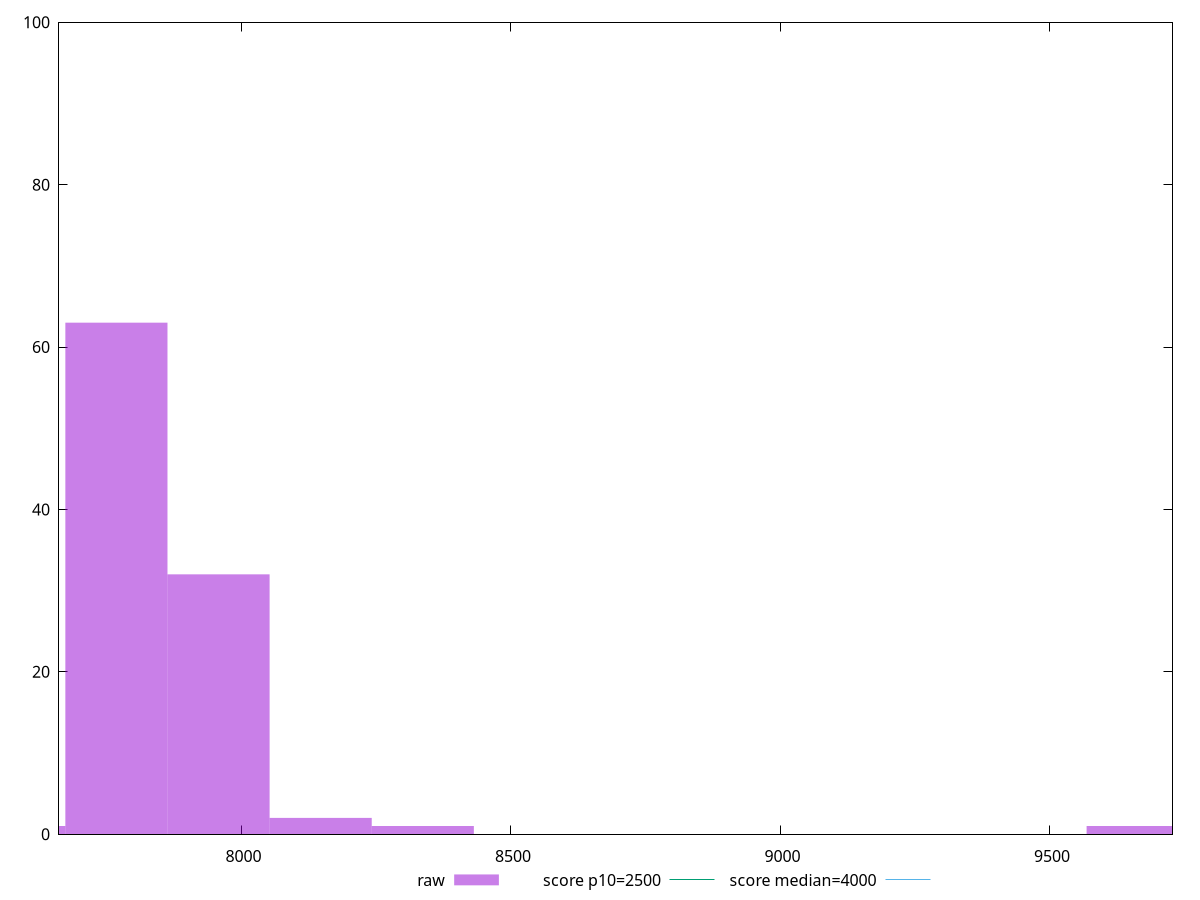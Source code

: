 reset

$raw <<EOF
9662.760175341484 1
8336.498974804417 1
7957.567203222397 32
8147.033089013407 2
7768.101317431388 63
7578.635431640379 1
EOF

set key outside below
set boxwidth 189.46588579100947
set xrange [7661.5800500000005:9727.378999999997]
set yrange [0:100]
set trange [0:100]
set style fill transparent solid 0.5 noborder

set parametric
set terminal svg size 640, 490 enhanced background rgb 'white'
set output "report_00017_2021-02-10T15-08-03.406Z/largest-contentful-paint/samples/pages+cached+noadtech/raw/histogram.svg"

plot $raw title "raw" with boxes, \
     2500,t title "score p10=2500", \
     4000,t title "score median=4000"

reset
